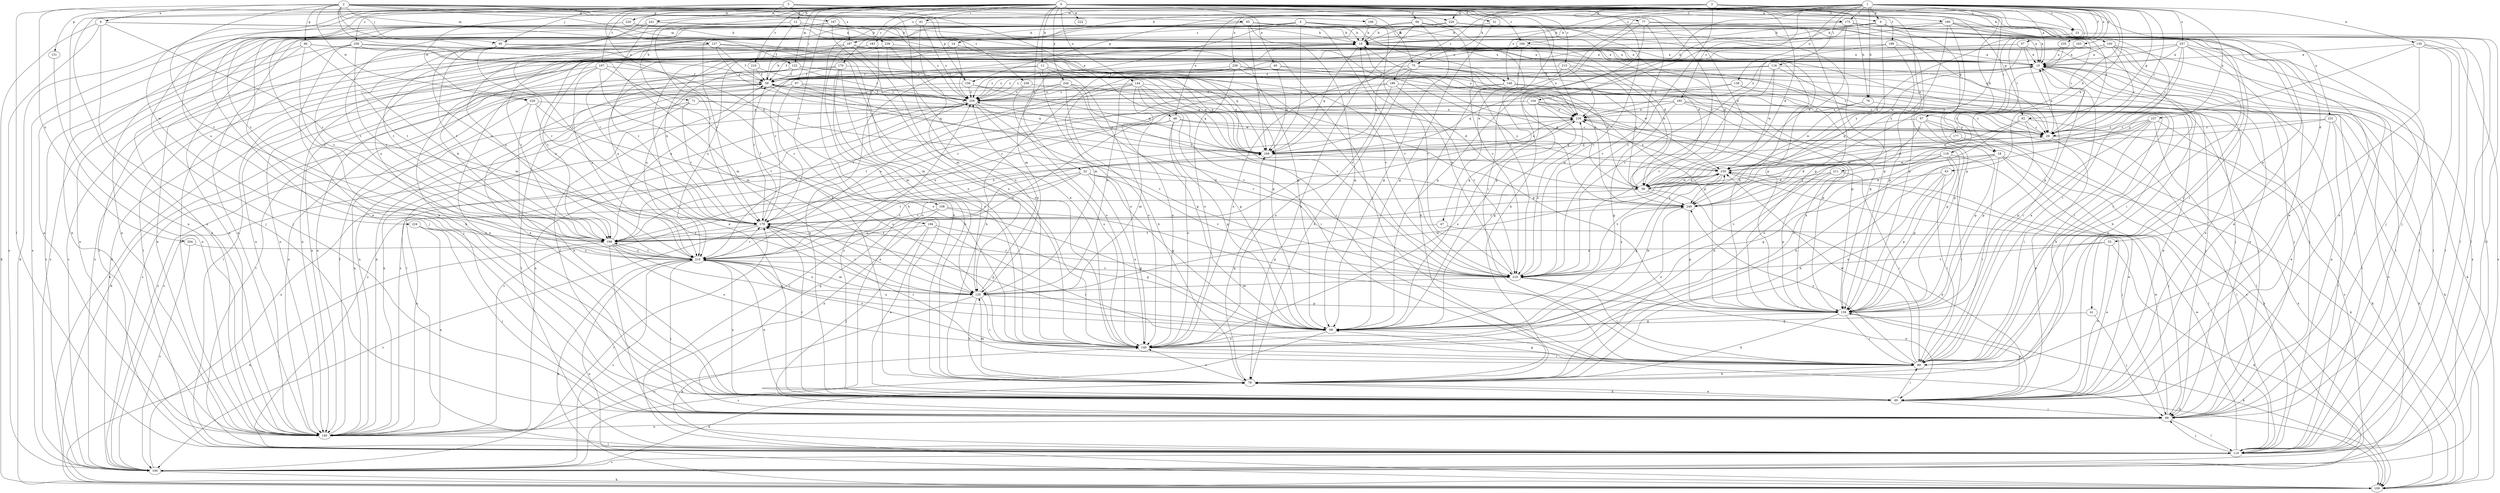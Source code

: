 strict digraph  {
0;
1;
2;
3;
4;
5;
6;
9;
10;
11;
12;
14;
18;
19;
23;
29;
31;
32;
33;
38;
40;
41;
43;
47;
48;
49;
56;
57;
58;
62;
65;
66;
67;
68;
71;
75;
76;
77;
78;
81;
87;
89;
95;
99;
100;
104;
108;
109;
116;
118;
119;
122;
127;
129;
130;
138;
140;
144;
148;
149;
151;
156;
159;
163;
166;
167;
169;
170;
175;
177;
179;
180;
183;
184;
185;
186;
187;
190;
194;
197;
198;
199;
204;
210;
211;
213;
216;
219;
222;
224;
226;
228;
229;
230;
231;
235;
236;
237;
238;
239;
241;
244;
249;
256;
257;
258;
259;
0 -> 6  [label=a];
0 -> 11  [label=b];
0 -> 12  [label=b];
0 -> 23  [label=c];
0 -> 31  [label=d];
0 -> 32  [label=d];
0 -> 33  [label=d];
0 -> 38  [label=d];
0 -> 40  [label=e];
0 -> 41  [label=e];
0 -> 56  [label=f];
0 -> 62  [label=g];
0 -> 71  [label=h];
0 -> 75  [label=h];
0 -> 81  [label=i];
0 -> 87  [label=i];
0 -> 89  [label=i];
0 -> 100  [label=k];
0 -> 122  [label=m];
0 -> 144  [label=o];
0 -> 151  [label=p];
0 -> 170  [label=r];
0 -> 175  [label=r];
0 -> 180  [label=s];
0 -> 183  [label=s];
0 -> 184  [label=s];
0 -> 194  [label=t];
0 -> 197  [label=t];
0 -> 198  [label=t];
0 -> 199  [label=t];
0 -> 204  [label=u];
0 -> 210  [label=u];
0 -> 211  [label=v];
0 -> 213  [label=v];
0 -> 216  [label=v];
0 -> 219  [label=v];
0 -> 222  [label=w];
0 -> 224  [label=w];
0 -> 226  [label=w];
0 -> 228  [label=w];
0 -> 231  [label=x];
0 -> 241  [label=y];
0 -> 244  [label=y];
0 -> 256  [label=z];
1 -> 6  [label=a];
1 -> 14  [label=b];
1 -> 18  [label=b];
1 -> 23  [label=c];
1 -> 29  [label=c];
1 -> 43  [label=e];
1 -> 47  [label=e];
1 -> 48  [label=e];
1 -> 57  [label=f];
1 -> 62  [label=g];
1 -> 75  [label=h];
1 -> 76  [label=h];
1 -> 104  [label=k];
1 -> 116  [label=l];
1 -> 118  [label=l];
1 -> 130  [label=n];
1 -> 138  [label=n];
1 -> 140  [label=n];
1 -> 148  [label=o];
1 -> 156  [label=p];
1 -> 163  [label=q];
1 -> 175  [label=r];
1 -> 177  [label=r];
1 -> 179  [label=r];
1 -> 184  [label=s];
1 -> 185  [label=s];
1 -> 210  [label=u];
1 -> 235  [label=x];
1 -> 236  [label=x];
1 -> 237  [label=x];
1 -> 249  [label=y];
1 -> 257  [label=z];
2 -> 9  [label=a];
2 -> 29  [label=c];
2 -> 58  [label=f];
2 -> 65  [label=g];
2 -> 66  [label=g];
2 -> 95  [label=j];
2 -> 108  [label=k];
2 -> 119  [label=l];
2 -> 122  [label=m];
2 -> 127  [label=m];
2 -> 156  [label=p];
2 -> 166  [label=q];
2 -> 167  [label=q];
2 -> 199  [label=t];
2 -> 219  [label=v];
2 -> 228  [label=w];
2 -> 258  [label=z];
3 -> 10  [label=a];
3 -> 18  [label=b];
3 -> 38  [label=d];
3 -> 76  [label=h];
3 -> 77  [label=h];
3 -> 140  [label=n];
3 -> 186  [label=s];
3 -> 219  [label=v];
3 -> 229  [label=w];
4 -> 19  [label=b];
4 -> 29  [label=c];
4 -> 129  [label=m];
4 -> 140  [label=n];
4 -> 148  [label=o];
4 -> 159  [label=p];
4 -> 169  [label=q];
4 -> 187  [label=s];
4 -> 199  [label=t];
5 -> 48  [label=e];
5 -> 78  [label=h];
5 -> 95  [label=j];
5 -> 149  [label=o];
5 -> 187  [label=s];
5 -> 229  [label=w];
5 -> 249  [label=y];
6 -> 19  [label=b];
6 -> 49  [label=e];
6 -> 67  [label=g];
6 -> 68  [label=g];
6 -> 89  [label=i];
6 -> 99  [label=j];
6 -> 140  [label=n];
6 -> 179  [label=r];
6 -> 249  [label=y];
9 -> 19  [label=b];
9 -> 99  [label=j];
9 -> 109  [label=k];
9 -> 149  [label=o];
9 -> 179  [label=r];
9 -> 190  [label=s];
10 -> 58  [label=f];
10 -> 89  [label=i];
10 -> 99  [label=j];
10 -> 109  [label=k];
11 -> 49  [label=e];
11 -> 58  [label=f];
11 -> 78  [label=h];
11 -> 149  [label=o];
11 -> 169  [label=q];
12 -> 58  [label=f];
12 -> 68  [label=g];
12 -> 190  [label=s];
12 -> 238  [label=x];
14 -> 10  [label=a];
14 -> 199  [label=t];
14 -> 259  [label=z];
18 -> 38  [label=d];
18 -> 78  [label=h];
18 -> 89  [label=i];
18 -> 99  [label=j];
18 -> 119  [label=l];
18 -> 230  [label=w];
19 -> 10  [label=a];
19 -> 29  [label=c];
19 -> 140  [label=n];
19 -> 169  [label=q];
19 -> 190  [label=s];
19 -> 239  [label=x];
23 -> 38  [label=d];
23 -> 119  [label=l];
29 -> 10  [label=a];
29 -> 49  [label=e];
29 -> 119  [label=l];
29 -> 169  [label=q];
31 -> 10  [label=a];
31 -> 19  [label=b];
31 -> 68  [label=g];
31 -> 239  [label=x];
32 -> 38  [label=d];
32 -> 68  [label=g];
32 -> 140  [label=n];
32 -> 149  [label=o];
32 -> 199  [label=t];
32 -> 210  [label=u];
32 -> 219  [label=v];
33 -> 49  [label=e];
33 -> 109  [label=k];
33 -> 210  [label=u];
33 -> 219  [label=v];
38 -> 19  [label=b];
38 -> 49  [label=e];
38 -> 199  [label=t];
38 -> 230  [label=w];
38 -> 249  [label=y];
40 -> 38  [label=d];
40 -> 58  [label=f];
40 -> 78  [label=h];
40 -> 159  [label=p];
40 -> 169  [label=q];
41 -> 68  [label=g];
41 -> 99  [label=j];
43 -> 38  [label=d];
43 -> 89  [label=i];
43 -> 149  [label=o];
43 -> 159  [label=p];
47 -> 49  [label=e];
47 -> 199  [label=t];
48 -> 29  [label=c];
48 -> 49  [label=e];
48 -> 68  [label=g];
48 -> 109  [label=k];
48 -> 129  [label=m];
48 -> 149  [label=o];
49 -> 10  [label=a];
49 -> 19  [label=b];
49 -> 78  [label=h];
49 -> 89  [label=i];
49 -> 99  [label=j];
49 -> 159  [label=p];
49 -> 179  [label=r];
49 -> 210  [label=u];
49 -> 259  [label=z];
56 -> 19  [label=b];
56 -> 38  [label=d];
56 -> 68  [label=g];
56 -> 78  [label=h];
56 -> 140  [label=n];
56 -> 159  [label=p];
56 -> 210  [label=u];
56 -> 219  [label=v];
57 -> 10  [label=a];
57 -> 119  [label=l];
57 -> 159  [label=p];
57 -> 199  [label=t];
57 -> 230  [label=w];
57 -> 259  [label=z];
58 -> 19  [label=b];
58 -> 109  [label=k];
58 -> 119  [label=l];
58 -> 140  [label=n];
58 -> 159  [label=p];
58 -> 169  [label=q];
58 -> 230  [label=w];
58 -> 239  [label=x];
58 -> 259  [label=z];
62 -> 29  [label=c];
62 -> 78  [label=h];
62 -> 109  [label=k];
62 -> 159  [label=p];
62 -> 230  [label=w];
65 -> 19  [label=b];
65 -> 29  [label=c];
65 -> 68  [label=g];
65 -> 78  [label=h];
65 -> 140  [label=n];
65 -> 169  [label=q];
65 -> 179  [label=r];
65 -> 219  [label=v];
66 -> 10  [label=a];
66 -> 68  [label=g];
66 -> 129  [label=m];
66 -> 140  [label=n];
66 -> 190  [label=s];
66 -> 199  [label=t];
67 -> 29  [label=c];
67 -> 78  [label=h];
67 -> 159  [label=p];
67 -> 169  [label=q];
67 -> 190  [label=s];
68 -> 109  [label=k];
68 -> 149  [label=o];
68 -> 190  [label=s];
68 -> 210  [label=u];
68 -> 230  [label=w];
71 -> 140  [label=n];
71 -> 179  [label=r];
71 -> 190  [label=s];
71 -> 219  [label=v];
71 -> 239  [label=x];
75 -> 38  [label=d];
75 -> 58  [label=f];
75 -> 78  [label=h];
75 -> 99  [label=j];
75 -> 149  [label=o];
75 -> 159  [label=p];
75 -> 169  [label=q];
75 -> 230  [label=w];
75 -> 259  [label=z];
76 -> 49  [label=e];
76 -> 230  [label=w];
76 -> 239  [label=x];
77 -> 19  [label=b];
77 -> 68  [label=g];
77 -> 78  [label=h];
77 -> 119  [label=l];
77 -> 159  [label=p];
77 -> 219  [label=v];
78 -> 49  [label=e];
78 -> 129  [label=m];
78 -> 149  [label=o];
78 -> 169  [label=q];
81 -> 19  [label=b];
81 -> 49  [label=e];
81 -> 129  [label=m];
81 -> 259  [label=z];
87 -> 119  [label=l];
87 -> 140  [label=n];
87 -> 169  [label=q];
87 -> 179  [label=r];
87 -> 219  [label=v];
87 -> 259  [label=z];
89 -> 10  [label=a];
89 -> 68  [label=g];
89 -> 78  [label=h];
89 -> 179  [label=r];
89 -> 230  [label=w];
89 -> 249  [label=y];
95 -> 10  [label=a];
95 -> 149  [label=o];
95 -> 179  [label=r];
95 -> 199  [label=t];
99 -> 10  [label=a];
99 -> 58  [label=f];
99 -> 119  [label=l];
99 -> 140  [label=n];
99 -> 169  [label=q];
99 -> 230  [label=w];
100 -> 10  [label=a];
100 -> 29  [label=c];
100 -> 89  [label=i];
100 -> 119  [label=l];
100 -> 140  [label=n];
100 -> 190  [label=s];
100 -> 239  [label=x];
104 -> 29  [label=c];
104 -> 68  [label=g];
104 -> 78  [label=h];
104 -> 149  [label=o];
104 -> 199  [label=t];
104 -> 239  [label=x];
108 -> 68  [label=g];
108 -> 159  [label=p];
108 -> 179  [label=r];
108 -> 210  [label=u];
109 -> 210  [label=u];
109 -> 239  [label=x];
116 -> 49  [label=e];
116 -> 58  [label=f];
116 -> 78  [label=h];
116 -> 219  [label=v];
116 -> 230  [label=w];
116 -> 259  [label=z];
118 -> 49  [label=e];
118 -> 68  [label=g];
118 -> 89  [label=i];
118 -> 159  [label=p];
118 -> 230  [label=w];
118 -> 249  [label=y];
119 -> 10  [label=a];
119 -> 99  [label=j];
119 -> 190  [label=s];
119 -> 230  [label=w];
119 -> 259  [label=z];
122 -> 49  [label=e];
122 -> 58  [label=f];
122 -> 159  [label=p];
122 -> 169  [label=q];
122 -> 210  [label=u];
122 -> 219  [label=v];
122 -> 259  [label=z];
127 -> 10  [label=a];
127 -> 58  [label=f];
127 -> 119  [label=l];
127 -> 140  [label=n];
127 -> 169  [label=q];
127 -> 259  [label=z];
129 -> 10  [label=a];
129 -> 78  [label=h];
129 -> 89  [label=i];
129 -> 109  [label=k];
129 -> 159  [label=p];
129 -> 179  [label=r];
129 -> 210  [label=u];
129 -> 230  [label=w];
129 -> 259  [label=z];
130 -> 10  [label=a];
130 -> 89  [label=i];
130 -> 99  [label=j];
130 -> 119  [label=l];
130 -> 190  [label=s];
130 -> 249  [label=y];
138 -> 119  [label=l];
138 -> 159  [label=p];
138 -> 169  [label=q];
138 -> 259  [label=z];
140 -> 29  [label=c];
140 -> 58  [label=f];
140 -> 119  [label=l];
140 -> 149  [label=o];
140 -> 259  [label=z];
144 -> 68  [label=g];
144 -> 89  [label=i];
144 -> 149  [label=o];
144 -> 159  [label=p];
144 -> 169  [label=q];
144 -> 199  [label=t];
144 -> 210  [label=u];
144 -> 259  [label=z];
148 -> 29  [label=c];
148 -> 99  [label=j];
148 -> 179  [label=r];
148 -> 259  [label=z];
149 -> 89  [label=i];
149 -> 210  [label=u];
151 -> 140  [label=n];
156 -> 29  [label=c];
156 -> 119  [label=l];
156 -> 169  [label=q];
156 -> 259  [label=z];
159 -> 19  [label=b];
159 -> 68  [label=g];
159 -> 78  [label=h];
159 -> 89  [label=i];
159 -> 109  [label=k];
159 -> 239  [label=x];
163 -> 10  [label=a];
163 -> 89  [label=i];
163 -> 210  [label=u];
166 -> 19  [label=b];
166 -> 219  [label=v];
167 -> 19  [label=b];
167 -> 38  [label=d];
167 -> 49  [label=e];
167 -> 140  [label=n];
167 -> 149  [label=o];
167 -> 199  [label=t];
167 -> 239  [label=x];
167 -> 259  [label=z];
169 -> 230  [label=w];
169 -> 239  [label=x];
169 -> 259  [label=z];
170 -> 49  [label=e];
170 -> 58  [label=f];
170 -> 78  [label=h];
170 -> 109  [label=k];
170 -> 129  [label=m];
170 -> 149  [label=o];
170 -> 169  [label=q];
175 -> 19  [label=b];
175 -> 38  [label=d];
175 -> 68  [label=g];
175 -> 89  [label=i];
175 -> 99  [label=j];
175 -> 119  [label=l];
175 -> 140  [label=n];
177 -> 109  [label=k];
177 -> 169  [label=q];
179 -> 19  [label=b];
179 -> 58  [label=f];
179 -> 68  [label=g];
179 -> 190  [label=s];
179 -> 199  [label=t];
180 -> 19  [label=b];
180 -> 49  [label=e];
180 -> 89  [label=i];
180 -> 119  [label=l];
180 -> 159  [label=p];
180 -> 169  [label=q];
180 -> 249  [label=y];
183 -> 10  [label=a];
183 -> 129  [label=m];
183 -> 210  [label=u];
184 -> 10  [label=a];
184 -> 58  [label=f];
184 -> 78  [label=h];
184 -> 140  [label=n];
184 -> 239  [label=x];
185 -> 29  [label=c];
185 -> 68  [label=g];
185 -> 109  [label=k];
185 -> 140  [label=n];
185 -> 159  [label=p];
185 -> 210  [label=u];
185 -> 239  [label=x];
186 -> 99  [label=j];
186 -> 149  [label=o];
186 -> 179  [label=r];
186 -> 190  [label=s];
186 -> 219  [label=v];
186 -> 259  [label=z];
187 -> 10  [label=a];
187 -> 78  [label=h];
187 -> 119  [label=l];
187 -> 149  [label=o];
187 -> 179  [label=r];
187 -> 190  [label=s];
187 -> 219  [label=v];
190 -> 19  [label=b];
190 -> 78  [label=h];
190 -> 109  [label=k];
190 -> 179  [label=r];
190 -> 239  [label=x];
194 -> 49  [label=e];
194 -> 68  [label=g];
194 -> 89  [label=i];
194 -> 99  [label=j];
194 -> 199  [label=t];
197 -> 58  [label=f];
197 -> 119  [label=l];
197 -> 129  [label=m];
197 -> 140  [label=n];
197 -> 149  [label=o];
197 -> 210  [label=u];
198 -> 10  [label=a];
198 -> 129  [label=m];
198 -> 159  [label=p];
198 -> 219  [label=v];
199 -> 10  [label=a];
199 -> 68  [label=g];
199 -> 109  [label=k];
199 -> 119  [label=l];
199 -> 149  [label=o];
199 -> 210  [label=u];
199 -> 239  [label=x];
204 -> 190  [label=s];
204 -> 210  [label=u];
210 -> 19  [label=b];
210 -> 49  [label=e];
210 -> 99  [label=j];
210 -> 109  [label=k];
210 -> 129  [label=m];
210 -> 179  [label=r];
210 -> 190  [label=s];
210 -> 199  [label=t];
210 -> 219  [label=v];
211 -> 38  [label=d];
211 -> 89  [label=i];
211 -> 159  [label=p];
211 -> 219  [label=v];
213 -> 29  [label=c];
213 -> 38  [label=d];
213 -> 58  [label=f];
213 -> 239  [label=x];
213 -> 259  [label=z];
216 -> 58  [label=f];
216 -> 89  [label=i];
216 -> 179  [label=r];
219 -> 19  [label=b];
219 -> 49  [label=e];
219 -> 89  [label=i];
219 -> 129  [label=m];
219 -> 179  [label=r];
219 -> 239  [label=x];
219 -> 249  [label=y];
224 -> 99  [label=j];
224 -> 140  [label=n];
224 -> 199  [label=t];
226 -> 19  [label=b];
226 -> 89  [label=i];
226 -> 99  [label=j];
226 -> 109  [label=k];
228 -> 49  [label=e];
228 -> 140  [label=n];
228 -> 149  [label=o];
228 -> 239  [label=x];
229 -> 19  [label=b];
229 -> 38  [label=d];
229 -> 159  [label=p];
229 -> 199  [label=t];
230 -> 38  [label=d];
230 -> 68  [label=g];
230 -> 99  [label=j];
230 -> 140  [label=n];
230 -> 219  [label=v];
230 -> 239  [label=x];
231 -> 29  [label=c];
231 -> 49  [label=e];
231 -> 109  [label=k];
231 -> 119  [label=l];
231 -> 149  [label=o];
235 -> 10  [label=a];
235 -> 249  [label=y];
236 -> 58  [label=f];
236 -> 89  [label=i];
236 -> 99  [label=j];
236 -> 140  [label=n];
236 -> 149  [label=o];
236 -> 249  [label=y];
236 -> 259  [label=z];
237 -> 29  [label=c];
237 -> 38  [label=d];
237 -> 89  [label=i];
237 -> 119  [label=l];
237 -> 149  [label=o];
237 -> 159  [label=p];
237 -> 190  [label=s];
238 -> 10  [label=a];
238 -> 49  [label=e];
238 -> 149  [label=o];
238 -> 210  [label=u];
238 -> 259  [label=z];
239 -> 29  [label=c];
239 -> 119  [label=l];
241 -> 10  [label=a];
241 -> 19  [label=b];
241 -> 99  [label=j];
241 -> 179  [label=r];
241 -> 199  [label=t];
244 -> 38  [label=d];
244 -> 68  [label=g];
244 -> 140  [label=n];
244 -> 149  [label=o];
244 -> 190  [label=s];
244 -> 249  [label=y];
244 -> 259  [label=z];
249 -> 19  [label=b];
249 -> 149  [label=o];
249 -> 159  [label=p];
249 -> 179  [label=r];
256 -> 10  [label=a];
256 -> 99  [label=j];
256 -> 129  [label=m];
256 -> 140  [label=n];
256 -> 190  [label=s];
256 -> 199  [label=t];
256 -> 219  [label=v];
257 -> 10  [label=a];
257 -> 29  [label=c];
257 -> 49  [label=e];
257 -> 99  [label=j];
257 -> 119  [label=l];
257 -> 179  [label=r];
257 -> 210  [label=u];
257 -> 249  [label=y];
258 -> 29  [label=c];
258 -> 149  [label=o];
258 -> 259  [label=z];
259 -> 58  [label=f];
259 -> 149  [label=o];
259 -> 190  [label=s];
259 -> 199  [label=t];
259 -> 210  [label=u];
259 -> 219  [label=v];
259 -> 239  [label=x];
}
